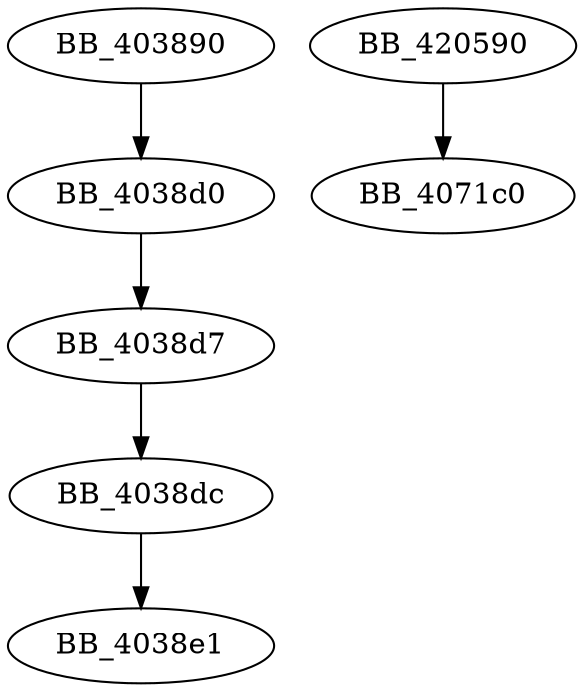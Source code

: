 DiGraph sub_403890{
BB_403890->BB_4038d0
BB_4038d0->BB_4038d7
BB_4038d7->BB_4038dc
BB_4038dc->BB_4038e1
BB_420590->BB_4071c0
}
